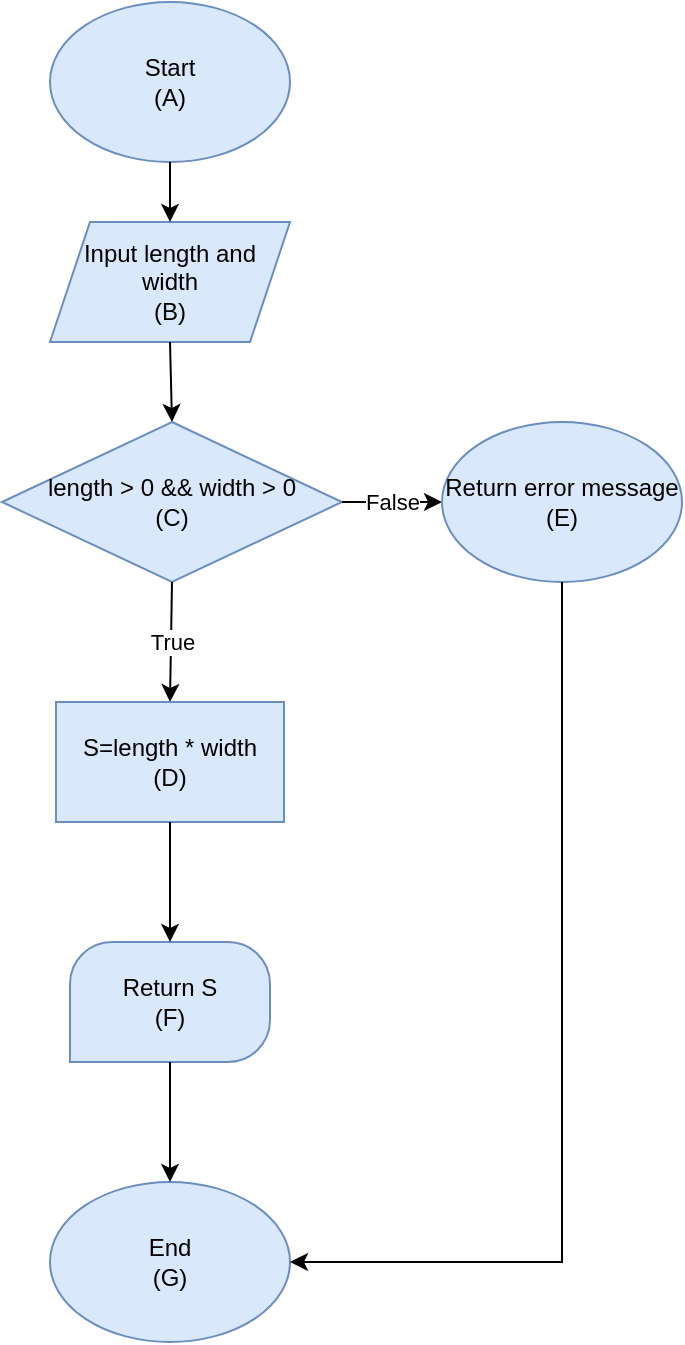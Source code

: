 <mxfile version="22.0.2" type="device">
  <diagram name="Trang-1" id="IzGR9bidHxsVs1Cu_SeJ">
    <mxGraphModel dx="1290" dy="534" grid="1" gridSize="10" guides="1" tooltips="1" connect="1" arrows="1" fold="1" page="1" pageScale="1" pageWidth="827" pageHeight="1169" math="0" shadow="0">
      <root>
        <mxCell id="0" />
        <mxCell id="1" parent="0" />
        <mxCell id="xo42Cpaz7TiMG6pCjKef-1" value="Start&lt;br&gt;(A)" style="ellipse;whiteSpace=wrap;html=1;fillColor=#dae8fc;strokeColor=#6c8ebf;" parent="1" vertex="1">
          <mxGeometry x="354" y="50" width="120" height="80" as="geometry" />
        </mxCell>
        <mxCell id="xo42Cpaz7TiMG6pCjKef-5" value="Input length and&lt;br&gt;width&lt;br&gt;(B)" style="shape=parallelogram;perimeter=parallelogramPerimeter;whiteSpace=wrap;html=1;fixedSize=1;fillColor=#dae8fc;strokeColor=#6c8ebf;" parent="1" vertex="1">
          <mxGeometry x="354" y="160" width="120" height="60" as="geometry" />
        </mxCell>
        <mxCell id="xo42Cpaz7TiMG6pCjKef-6" value="" style="endArrow=classic;html=1;rounded=0;exitX=0.5;exitY=1;exitDx=0;exitDy=0;entryX=0.5;entryY=0;entryDx=0;entryDy=0;" parent="1" source="xo42Cpaz7TiMG6pCjKef-1" target="xo42Cpaz7TiMG6pCjKef-5" edge="1">
          <mxGeometry width="50" height="50" relative="1" as="geometry">
            <mxPoint x="560" y="360" as="sourcePoint" />
            <mxPoint x="610" y="310" as="targetPoint" />
          </mxGeometry>
        </mxCell>
        <mxCell id="xo42Cpaz7TiMG6pCjKef-7" value="length &amp;gt; 0 &amp;amp;&amp;amp; width &amp;gt; 0&lt;br&gt;(C)" style="rhombus;whiteSpace=wrap;html=1;fillColor=#dae8fc;strokeColor=#6c8ebf;" parent="1" vertex="1">
          <mxGeometry x="330" y="260" width="170" height="80" as="geometry" />
        </mxCell>
        <mxCell id="xo42Cpaz7TiMG6pCjKef-8" value="" style="endArrow=classic;html=1;rounded=0;exitX=0.5;exitY=1;exitDx=0;exitDy=0;entryX=0.5;entryY=0;entryDx=0;entryDy=0;" parent="1" source="xo42Cpaz7TiMG6pCjKef-5" target="xo42Cpaz7TiMG6pCjKef-7" edge="1">
          <mxGeometry width="50" height="50" relative="1" as="geometry">
            <mxPoint x="560" y="260" as="sourcePoint" />
            <mxPoint x="610" y="210" as="targetPoint" />
          </mxGeometry>
        </mxCell>
        <mxCell id="xo42Cpaz7TiMG6pCjKef-9" value="False" style="endArrow=classic;html=1;rounded=0;exitX=1;exitY=0.5;exitDx=0;exitDy=0;" parent="1" source="xo42Cpaz7TiMG6pCjKef-7" target="xo42Cpaz7TiMG6pCjKef-10" edge="1">
          <mxGeometry width="50" height="50" relative="1" as="geometry">
            <mxPoint x="510" y="270" as="sourcePoint" />
            <mxPoint x="560" y="300" as="targetPoint" />
          </mxGeometry>
        </mxCell>
        <mxCell id="xo42Cpaz7TiMG6pCjKef-10" value="Return error message&lt;br&gt;(E)" style="ellipse;whiteSpace=wrap;html=1;fillColor=#dae8fc;strokeColor=#6c8ebf;" parent="1" vertex="1">
          <mxGeometry x="550" y="260" width="120" height="80" as="geometry" />
        </mxCell>
        <mxCell id="xo42Cpaz7TiMG6pCjKef-11" value="True" style="endArrow=classic;html=1;rounded=0;exitX=0.5;exitY=1;exitDx=0;exitDy=0;entryX=0.5;entryY=0;entryDx=0;entryDy=0;" parent="1" source="xo42Cpaz7TiMG6pCjKef-7" target="xo42Cpaz7TiMG6pCjKef-17" edge="1">
          <mxGeometry width="50" height="50" relative="1" as="geometry">
            <mxPoint x="510" y="270" as="sourcePoint" />
            <mxPoint x="414" y="390" as="targetPoint" />
          </mxGeometry>
        </mxCell>
        <mxCell id="xo42Cpaz7TiMG6pCjKef-17" value="S=length * width&lt;br&gt;(D)" style="rounded=0;whiteSpace=wrap;html=1;fillColor=#dae8fc;strokeColor=#6c8ebf;" parent="1" vertex="1">
          <mxGeometry x="357" y="400" width="114" height="60" as="geometry" />
        </mxCell>
        <mxCell id="xo42Cpaz7TiMG6pCjKef-22" value="Return S&lt;br&gt;(F)" style="verticalLabelPosition=middle;verticalAlign=middle;html=1;shape=mxgraph.basic.three_corner_round_rect;dx=10.48;whiteSpace=wrap;fillColor=#dae8fc;strokeColor=#6c8ebf;labelPosition=center;align=center;" parent="1" vertex="1">
          <mxGeometry x="364" y="520" width="100" height="60" as="geometry" />
        </mxCell>
        <mxCell id="xo42Cpaz7TiMG6pCjKef-23" value="" style="endArrow=classic;html=1;rounded=0;exitX=0.5;exitY=1;exitDx=0;exitDy=0;entryX=0.5;entryY=0;entryDx=0;entryDy=0;entryPerimeter=0;" parent="1" source="xo42Cpaz7TiMG6pCjKef-17" target="xo42Cpaz7TiMG6pCjKef-22" edge="1">
          <mxGeometry width="50" height="50" relative="1" as="geometry">
            <mxPoint x="510" y="550" as="sourcePoint" />
            <mxPoint x="560" y="500" as="targetPoint" />
          </mxGeometry>
        </mxCell>
        <mxCell id="xo42Cpaz7TiMG6pCjKef-24" value="End&lt;br&gt;(G)" style="ellipse;whiteSpace=wrap;html=1;fillColor=#dae8fc;strokeColor=#6c8ebf;" parent="1" vertex="1">
          <mxGeometry x="354" y="640" width="120" height="80" as="geometry" />
        </mxCell>
        <mxCell id="xo42Cpaz7TiMG6pCjKef-26" value="" style="endArrow=classic;html=1;rounded=0;exitX=0.5;exitY=1;exitDx=0;exitDy=0;exitPerimeter=0;entryX=0.5;entryY=0;entryDx=0;entryDy=0;" parent="1" source="xo42Cpaz7TiMG6pCjKef-22" target="xo42Cpaz7TiMG6pCjKef-24" edge="1">
          <mxGeometry width="50" height="50" relative="1" as="geometry">
            <mxPoint x="510" y="840" as="sourcePoint" />
            <mxPoint x="560" y="790" as="targetPoint" />
          </mxGeometry>
        </mxCell>
        <mxCell id="YoaIqNtf0gRiLpQRIAOR-1" value="" style="endArrow=classic;html=1;rounded=0;exitX=0.5;exitY=1;exitDx=0;exitDy=0;entryX=1;entryY=0.5;entryDx=0;entryDy=0;" parent="1" source="xo42Cpaz7TiMG6pCjKef-10" target="xo42Cpaz7TiMG6pCjKef-24" edge="1">
          <mxGeometry width="50" height="50" relative="1" as="geometry">
            <mxPoint x="330" y="470" as="sourcePoint" />
            <mxPoint x="380" y="420" as="targetPoint" />
            <Array as="points">
              <mxPoint x="610" y="680" />
            </Array>
          </mxGeometry>
        </mxCell>
      </root>
    </mxGraphModel>
  </diagram>
</mxfile>
